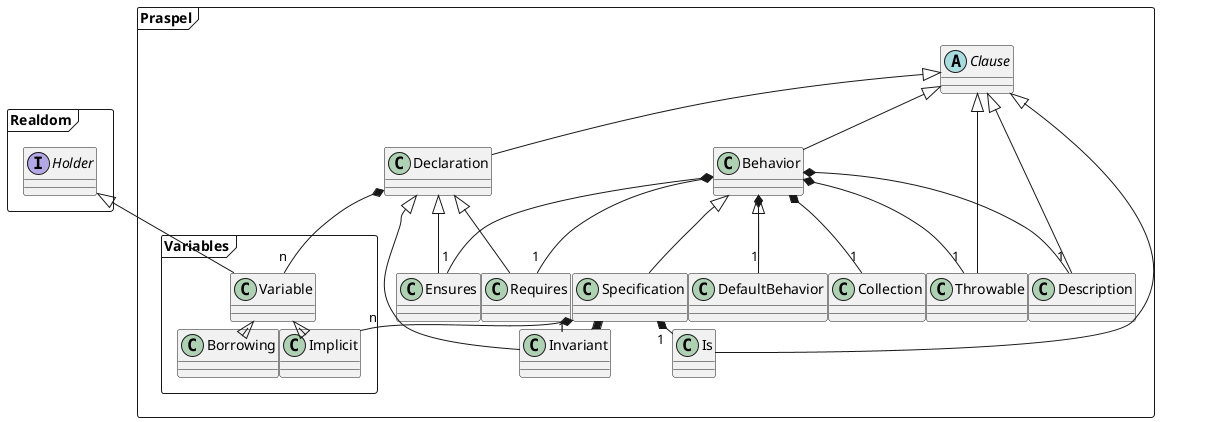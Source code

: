 @startuml

    skinparam nodesep 1
    skinparam ranksep 1

    package Praspel <<Frame>> {
        class Behavior
        abstract class Clause
        class Collection
        class Description
        class DefaultBehavior
        class Declaration
        class Ensures
        class Invariant
        class Is
        class Requires
        class Specification
        class Throwable

        package Variables <<Frame>> {
            class Variable
            class Implicit
            class Borrowing
        }
    }

    package Realdom <<Frame>> {
        interface Holder
    }

    Clause          <|-- Behavior
    Clause          <|-- Declaration
    Clause          <|-- Description
    Clause          <|-- Is
    Clause          <|-- Throwable
    Behavior        <|-- DefaultBehavior
    Behavior        <|-- Specification
    Declaration     <|-- Ensures
    Declaration     <|-- Invariant
    Declaration     <|-- Requires

    Behavior      *-- "1" Requires
    Behavior      *-- "1" Collection
    Behavior      *-- "1" DefaultBehavior
    Behavior      *-- "1" Ensures
    Behavior      *-- "1" Throwable
    Behavior      *-- "1" Description
    Specification *-- "1" Is
    Specification *-- "1" Invariant
    Declaration   *-- "n" Variable
    Specification *-- "n" Implicit

    Variable <|-- Implicit
    Variable <|-- Borrowing

    Holder <|-- Variable

@enduml
